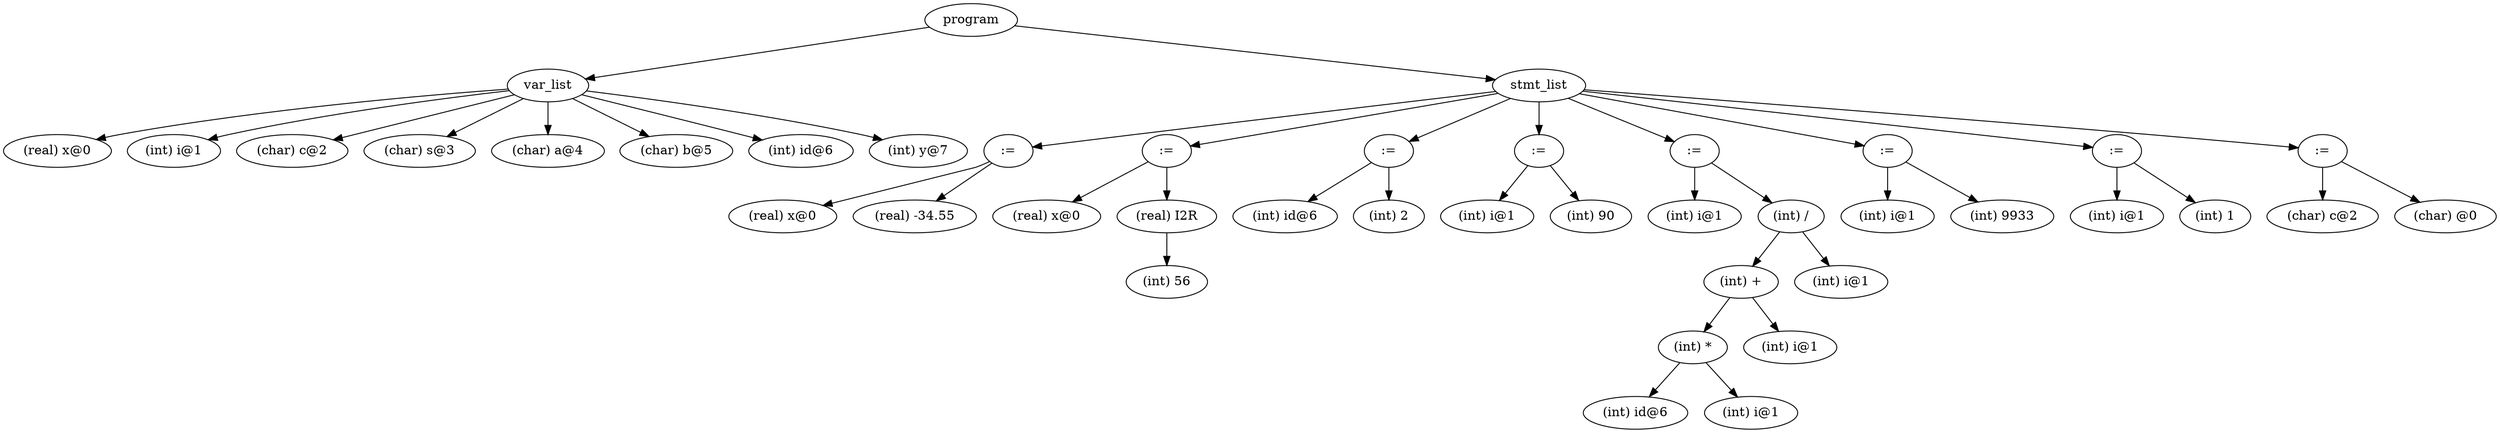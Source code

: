
digraph {
graph [ordering="out"];
node0[label="program"];
node1[label="var_list"];
node2[label="(real) x@0"];
node1 -> node2;
node3[label="(int) i@1"];
node1 -> node3;
node4[label="(char) c@2"];
node1 -> node4;
node5[label="(char) s@3"];
node1 -> node5;
node6[label="(char) a@4"];
node1 -> node6;
node7[label="(char) b@5"];
node1 -> node7;
node8[label="(int) id@6"];
node1 -> node8;
node9[label="(int) y@7"];
node1 -> node9;
node0 -> node1;
node10[label="stmt_list"];
node11[label=":="];
node12[label="(real) x@0"];
node11 -> node12;
node13[label="(real) -34.55"];
node11 -> node13;
node10 -> node11;
node14[label=":="];
node15[label="(real) x@0"];
node14 -> node15;
node16[label="(real) I2R"];
node17[label="(int) 56"];
node16 -> node17;
node14 -> node16;
node10 -> node14;
node18[label=":="];
node19[label="(int) id@6"];
node18 -> node19;
node20[label="(int) 2"];
node18 -> node20;
node10 -> node18;
node21[label=":="];
node22[label="(int) i@1"];
node21 -> node22;
node23[label="(int) 90"];
node21 -> node23;
node10 -> node21;
node24[label=":="];
node25[label="(int) i@1"];
node24 -> node25;
node26[label="(int) /"];
node27[label="(int) +"];
node28[label="(int) *"];
node29[label="(int) id@6"];
node28 -> node29;
node30[label="(int) i@1"];
node28 -> node30;
node27 -> node28;
node31[label="(int) i@1"];
node27 -> node31;
node26 -> node27;
node32[label="(int) i@1"];
node26 -> node32;
node24 -> node26;
node10 -> node24;
node33[label=":="];
node34[label="(int) i@1"];
node33 -> node34;
node35[label="(int) 9933"];
node33 -> node35;
node10 -> node33;
node36[label=":="];
node37[label="(int) i@1"];
node36 -> node37;
node38[label="(int) 1"];
node36 -> node38;
node10 -> node36;
node39[label=":="];
node40[label="(char) c@2"];
node39 -> node40;
node41[label="(char) @0"];
node39 -> node41;
node10 -> node39;
node0 -> node10;
}